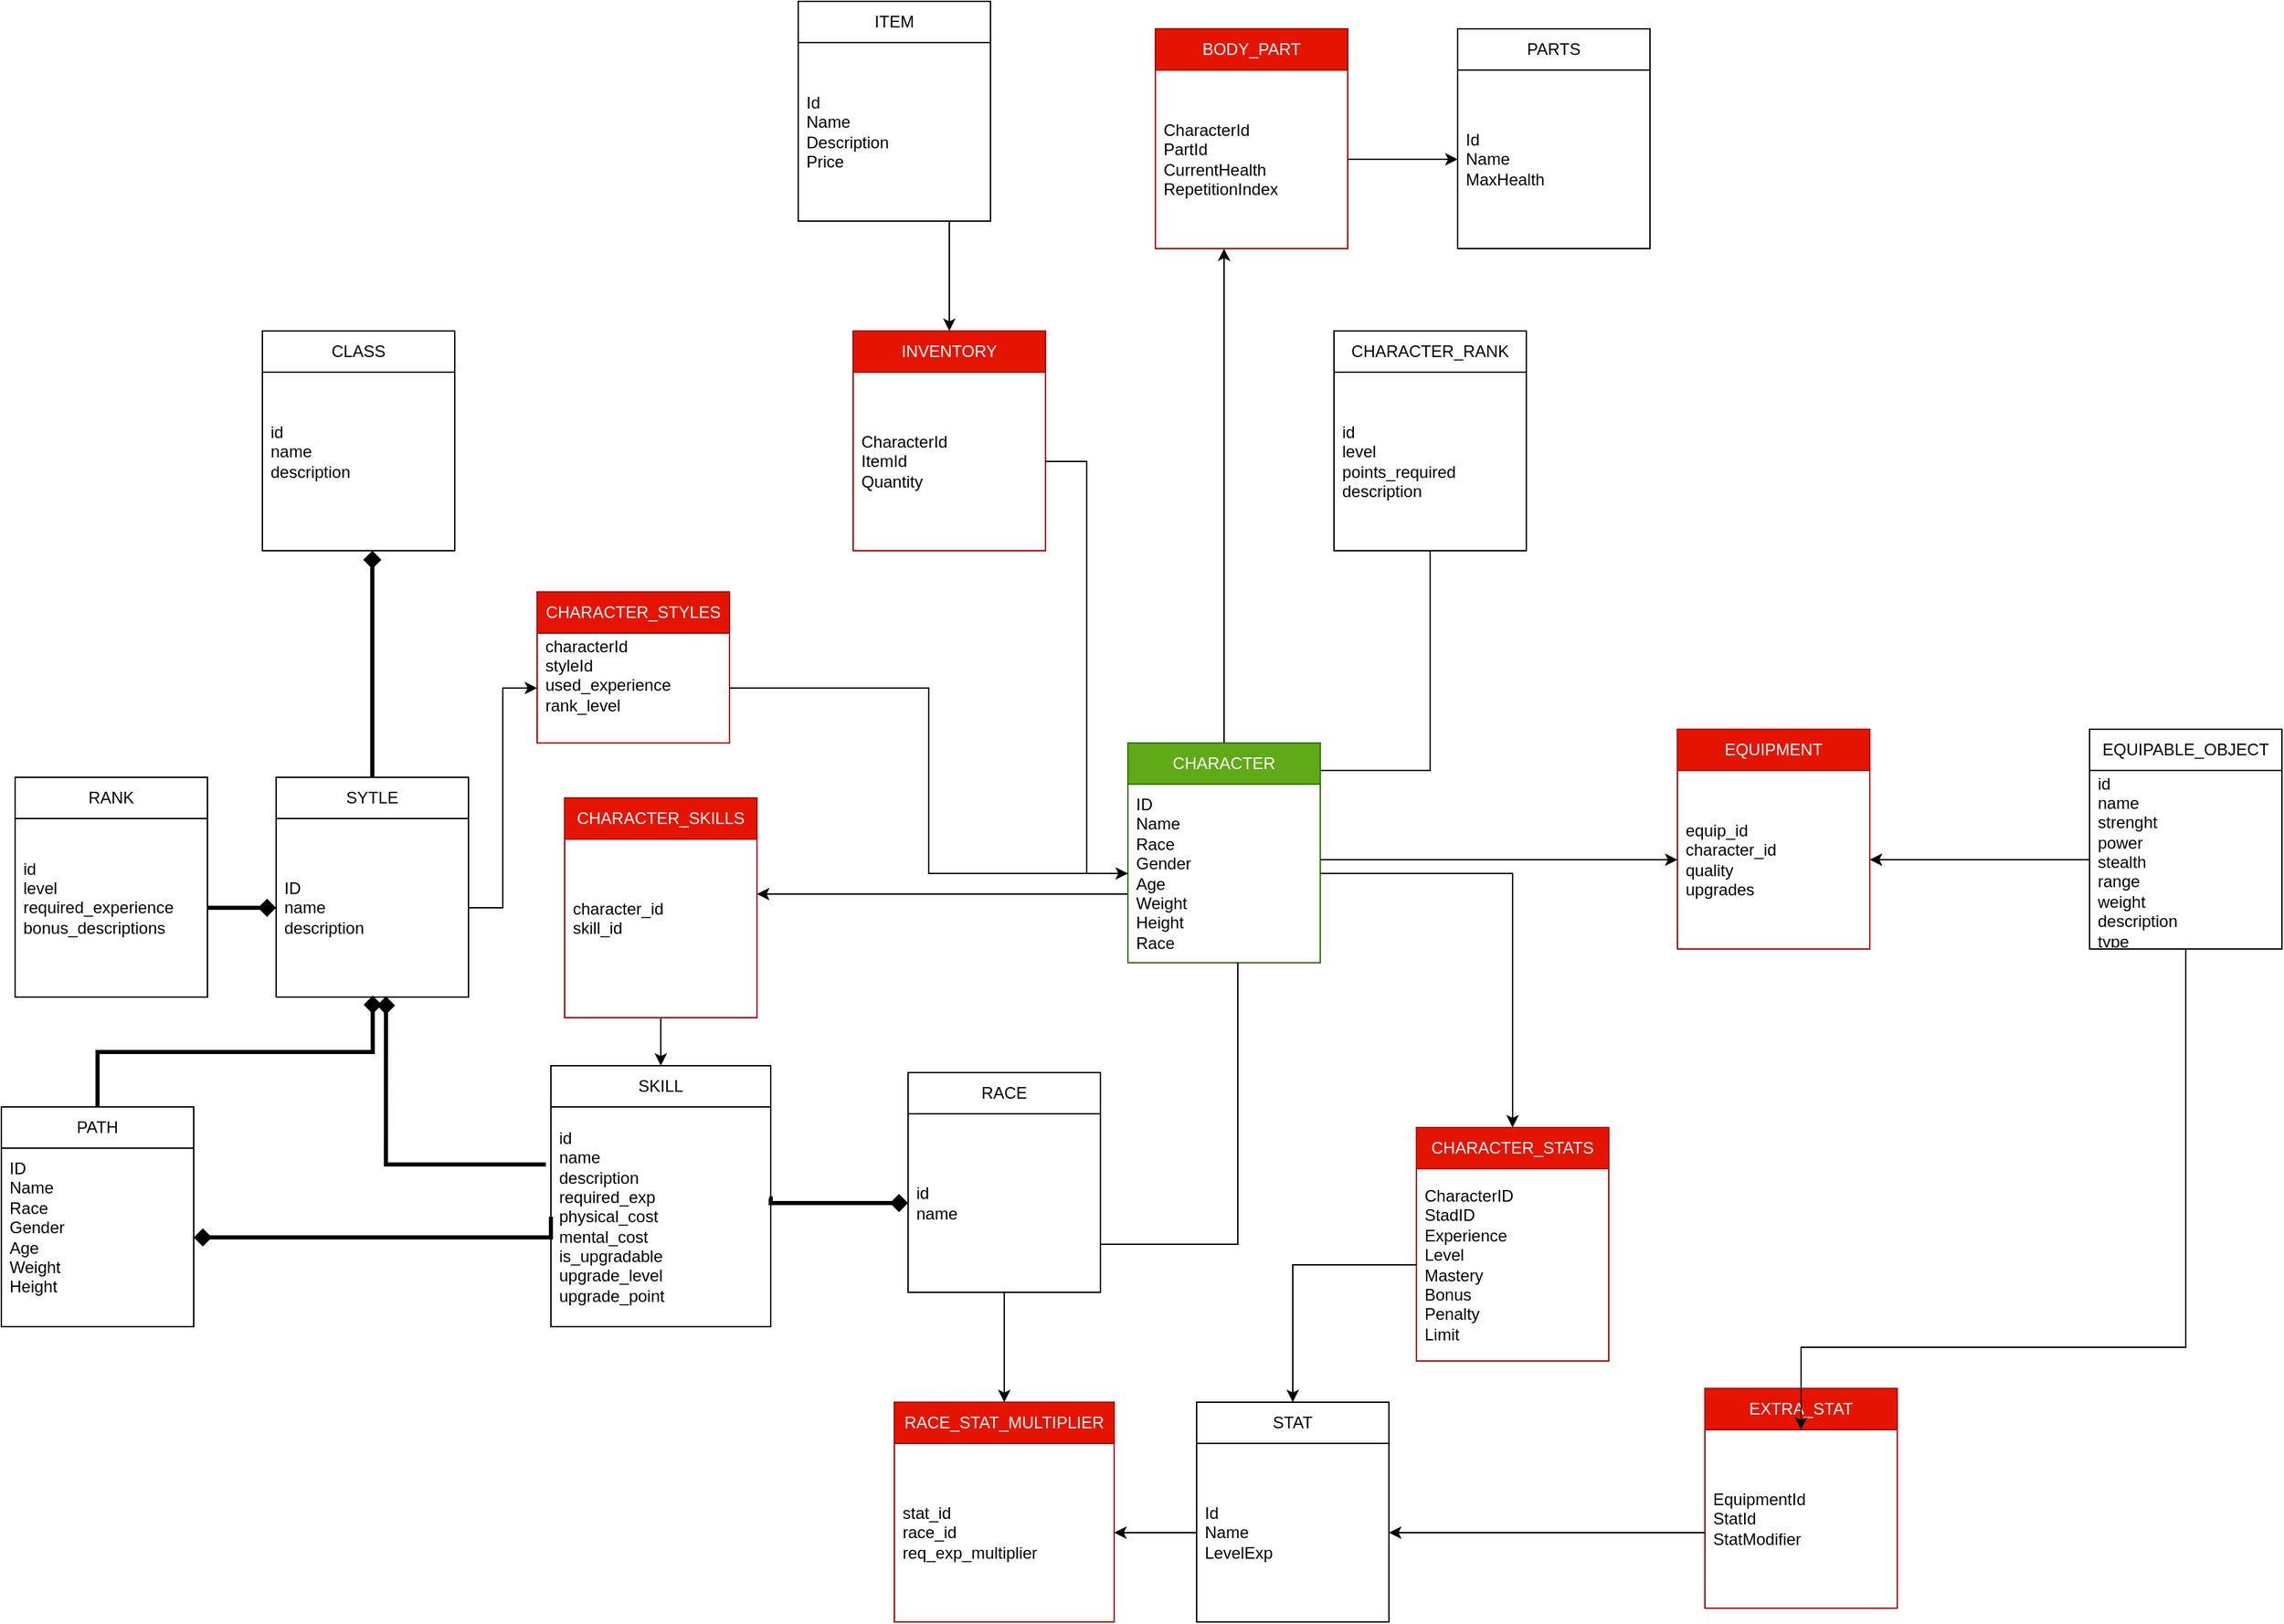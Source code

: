 <mxfile version="28.1.2">
  <diagram id="C5RBs43oDa-KdzZeNtuy" name="Page-1">
    <mxGraphModel dx="2222" dy="1973" grid="1" gridSize="10" guides="1" tooltips="1" connect="1" arrows="1" fold="1" page="1" pageScale="1" pageWidth="827" pageHeight="1169" math="0" shadow="0">
      <root>
        <mxCell id="WIyWlLk6GJQsqaUBKTNV-0" />
        <mxCell id="WIyWlLk6GJQsqaUBKTNV-1" parent="WIyWlLk6GJQsqaUBKTNV-0" />
        <mxCell id="pRz6s-s0hqJRsFS_L3yZ-18" style="edgeStyle=orthogonalEdgeStyle;rounded=0;orthogonalLoop=1;jettySize=auto;html=1;endArrow=none;endFill=0;" edge="1" parent="WIyWlLk6GJQsqaUBKTNV-1" source="yRHTukWS5kPvDP0bp7k_-1" target="yRHTukWS5kPvDP0bp7k_-49">
          <mxGeometry relative="1" as="geometry">
            <Array as="points">
              <mxPoint x="770" y="340" />
            </Array>
          </mxGeometry>
        </mxCell>
        <mxCell id="pRz6s-s0hqJRsFS_L3yZ-38" style="edgeStyle=orthogonalEdgeStyle;rounded=0;orthogonalLoop=1;jettySize=auto;html=1;" edge="1" parent="WIyWlLk6GJQsqaUBKTNV-1" source="yRHTukWS5kPvDP0bp7k_-1" target="pRz6s-s0hqJRsFS_L3yZ-37">
          <mxGeometry relative="1" as="geometry">
            <Array as="points">
              <mxPoint x="490" y="430" />
              <mxPoint x="490" y="430" />
            </Array>
          </mxGeometry>
        </mxCell>
        <mxCell id="yRHTukWS5kPvDP0bp7k_-1" value="CHARACTER" style="swimlane;fontStyle=0;childLayout=stackLayout;horizontal=1;startSize=30;horizontalStack=0;resizeParent=1;resizeParentMax=0;resizeLast=0;collapsible=1;marginBottom=0;whiteSpace=wrap;html=1;fillColor=#60a917;strokeColor=#2D7600;fontColor=#ffffff;" parent="WIyWlLk6GJQsqaUBKTNV-1" vertex="1">
          <mxGeometry x="550" y="320" width="140" height="160" as="geometry" />
        </mxCell>
        <mxCell id="yRHTukWS5kPvDP0bp7k_-2" value="ID&lt;br&gt;Name&lt;br&gt;&lt;div&gt;Race&lt;/div&gt;&lt;div&gt;Gender&lt;/div&gt;&lt;div&gt;Age&lt;/div&gt;&lt;div&gt;Weight&lt;/div&gt;&lt;div&gt;Height&lt;/div&gt;&lt;div&gt;Race&lt;/div&gt;" style="text;strokeColor=none;fillColor=none;align=left;verticalAlign=middle;spacingLeft=4;spacingRight=4;overflow=hidden;points=[[0,0.5],[1,0.5]];portConstraint=eastwest;rotatable=0;whiteSpace=wrap;html=1;" parent="yRHTukWS5kPvDP0bp7k_-1" vertex="1">
          <mxGeometry y="30" width="140" height="130" as="geometry" />
        </mxCell>
        <mxCell id="yRHTukWS5kPvDP0bp7k_-5" value="STAT" style="swimlane;fontStyle=0;childLayout=stackLayout;horizontal=1;startSize=30;horizontalStack=0;resizeParent=1;resizeParentMax=0;resizeLast=0;collapsible=1;marginBottom=0;whiteSpace=wrap;html=1;" parent="WIyWlLk6GJQsqaUBKTNV-1" vertex="1">
          <mxGeometry x="600" y="800" width="140" height="160" as="geometry" />
        </mxCell>
        <mxCell id="yRHTukWS5kPvDP0bp7k_-6" value="Id&lt;br&gt;Name&lt;div&gt;LevelExp&lt;/div&gt;" style="text;strokeColor=none;fillColor=none;align=left;verticalAlign=middle;spacingLeft=4;spacingRight=4;overflow=hidden;points=[[0,0.5],[1,0.5]];portConstraint=eastwest;rotatable=0;whiteSpace=wrap;html=1;" parent="yRHTukWS5kPvDP0bp7k_-5" vertex="1">
          <mxGeometry y="30" width="140" height="130" as="geometry" />
        </mxCell>
        <mxCell id="yRHTukWS5kPvDP0bp7k_-8" value="CHARACTER_STATS" style="swimlane;fontStyle=0;childLayout=stackLayout;horizontal=1;startSize=30;horizontalStack=0;resizeParent=1;resizeParentMax=0;resizeLast=0;collapsible=1;marginBottom=0;whiteSpace=wrap;html=1;fillColor=#e51400;fontColor=#ffffff;strokeColor=#B20000;" parent="WIyWlLk6GJQsqaUBKTNV-1" vertex="1">
          <mxGeometry x="760" y="600" width="140" height="170" as="geometry" />
        </mxCell>
        <mxCell id="yRHTukWS5kPvDP0bp7k_-9" value="CharacterID&lt;br&gt;StadID&lt;div&gt;Experience&lt;/div&gt;&lt;div&gt;Level&lt;/div&gt;&lt;div&gt;Mastery&lt;br&gt;Bonus&lt;br&gt;Penalty&lt;/div&gt;&lt;div&gt;Limit&lt;/div&gt;" style="text;strokeColor=none;fillColor=none;align=left;verticalAlign=middle;spacingLeft=4;spacingRight=4;overflow=hidden;points=[[0,0.5],[1,0.5]];portConstraint=eastwest;rotatable=0;whiteSpace=wrap;html=1;" parent="yRHTukWS5kPvDP0bp7k_-8" vertex="1">
          <mxGeometry y="30" width="140" height="140" as="geometry" />
        </mxCell>
        <mxCell id="yRHTukWS5kPvDP0bp7k_-21" value="ITEM" style="swimlane;fontStyle=0;childLayout=stackLayout;horizontal=1;startSize=30;horizontalStack=0;resizeParent=1;resizeParentMax=0;resizeLast=0;collapsible=1;marginBottom=0;whiteSpace=wrap;html=1;" parent="WIyWlLk6GJQsqaUBKTNV-1" vertex="1">
          <mxGeometry x="310" y="-220" width="140" height="160" as="geometry" />
        </mxCell>
        <mxCell id="yRHTukWS5kPvDP0bp7k_-22" value="&lt;div&gt;Id&lt;/div&gt;&lt;div&gt;Name&lt;/div&gt;&lt;div&gt;Description&lt;/div&gt;&lt;div&gt;Price&lt;/div&gt;" style="text;strokeColor=none;fillColor=none;align=left;verticalAlign=middle;spacingLeft=4;spacingRight=4;overflow=hidden;points=[[0,0.5],[1,0.5]];portConstraint=eastwest;rotatable=0;whiteSpace=wrap;html=1;" parent="yRHTukWS5kPvDP0bp7k_-21" vertex="1">
          <mxGeometry y="30" width="140" height="130" as="geometry" />
        </mxCell>
        <mxCell id="yRHTukWS5kPvDP0bp7k_-24" value="EQUIPMENT" style="swimlane;fontStyle=0;childLayout=stackLayout;horizontal=1;startSize=30;horizontalStack=0;resizeParent=1;resizeParentMax=0;resizeLast=0;collapsible=1;marginBottom=0;whiteSpace=wrap;html=1;fillColor=#e51400;fontColor=#ffffff;strokeColor=#B20000;" parent="WIyWlLk6GJQsqaUBKTNV-1" vertex="1">
          <mxGeometry x="950" y="310" width="140" height="160" as="geometry" />
        </mxCell>
        <mxCell id="yRHTukWS5kPvDP0bp7k_-25" value="&lt;div&gt;equip_id&lt;br&gt;character_id&lt;br&gt;quality&lt;br&gt;upgrades&lt;/div&gt;" style="text;strokeColor=none;fillColor=none;align=left;verticalAlign=middle;spacingLeft=4;spacingRight=4;overflow=hidden;points=[[0,0.5],[1,0.5]];portConstraint=eastwest;rotatable=0;whiteSpace=wrap;html=1;" parent="yRHTukWS5kPvDP0bp7k_-24" vertex="1">
          <mxGeometry y="30" width="140" height="130" as="geometry" />
        </mxCell>
        <mxCell id="yRHTukWS5kPvDP0bp7k_-26" value="INVENTORY" style="swimlane;fontStyle=0;childLayout=stackLayout;horizontal=1;startSize=30;horizontalStack=0;resizeParent=1;resizeParentMax=0;resizeLast=0;collapsible=1;marginBottom=0;whiteSpace=wrap;html=1;fillColor=#e51400;fontColor=#ffffff;strokeColor=#B20000;" parent="WIyWlLk6GJQsqaUBKTNV-1" vertex="1">
          <mxGeometry x="350" y="20" width="140" height="160" as="geometry" />
        </mxCell>
        <mxCell id="yRHTukWS5kPvDP0bp7k_-27" value="&lt;div&gt;CharacterId&lt;/div&gt;&lt;div&gt;ItemId&lt;/div&gt;&lt;div&gt;Quantity&lt;/div&gt;" style="text;strokeColor=none;fillColor=none;align=left;verticalAlign=middle;spacingLeft=4;spacingRight=4;overflow=hidden;points=[[0,0.5],[1,0.5]];portConstraint=eastwest;rotatable=0;whiteSpace=wrap;html=1;" parent="yRHTukWS5kPvDP0bp7k_-26" vertex="1">
          <mxGeometry y="30" width="140" height="130" as="geometry" />
        </mxCell>
        <mxCell id="yRHTukWS5kPvDP0bp7k_-33" value="BODY_PART" style="swimlane;fontStyle=0;childLayout=stackLayout;horizontal=1;startSize=30;horizontalStack=0;resizeParent=1;resizeParentMax=0;resizeLast=0;collapsible=1;marginBottom=0;whiteSpace=wrap;html=1;fillColor=#e51400;fontColor=#ffffff;strokeColor=#B20000;" parent="WIyWlLk6GJQsqaUBKTNV-1" vertex="1">
          <mxGeometry x="570" y="-200" width="140" height="160" as="geometry" />
        </mxCell>
        <mxCell id="yRHTukWS5kPvDP0bp7k_-34" value="&lt;div&gt;CharacterId&lt;/div&gt;&lt;div&gt;PartId&lt;/div&gt;&lt;div&gt;CurrentHealth&lt;br&gt;RepetitionIndex&lt;/div&gt;" style="text;strokeColor=none;fillColor=none;align=left;verticalAlign=middle;spacingLeft=4;spacingRight=4;overflow=hidden;points=[[0,0.5],[1,0.5]];portConstraint=eastwest;rotatable=0;whiteSpace=wrap;html=1;" parent="yRHTukWS5kPvDP0bp7k_-33" vertex="1">
          <mxGeometry y="30" width="140" height="130" as="geometry" />
        </mxCell>
        <mxCell id="yRHTukWS5kPvDP0bp7k_-39" value="EQUIPABLE_OBJECT" style="swimlane;fontStyle=0;childLayout=stackLayout;horizontal=1;startSize=30;horizontalStack=0;resizeParent=1;resizeParentMax=0;resizeLast=0;collapsible=1;marginBottom=0;whiteSpace=wrap;html=1;" parent="WIyWlLk6GJQsqaUBKTNV-1" vertex="1">
          <mxGeometry x="1250" y="310" width="140" height="160" as="geometry" />
        </mxCell>
        <mxCell id="yRHTukWS5kPvDP0bp7k_-40" value="&lt;div&gt;id&lt;br&gt;name&lt;br&gt;strenght&lt;br&gt;power&lt;br&gt;stealth&lt;br&gt;range&lt;br&gt;weight&lt;br&gt;description&lt;br&gt;type&lt;/div&gt;" style="text;strokeColor=none;fillColor=none;align=left;verticalAlign=middle;spacingLeft=4;spacingRight=4;overflow=hidden;points=[[0,0.5],[1,0.5]];portConstraint=eastwest;rotatable=0;whiteSpace=wrap;html=1;" parent="yRHTukWS5kPvDP0bp7k_-39" vertex="1">
          <mxGeometry y="30" width="140" height="130" as="geometry" />
        </mxCell>
        <mxCell id="yRHTukWS5kPvDP0bp7k_-45" value="SYTLE" style="swimlane;fontStyle=0;childLayout=stackLayout;horizontal=1;startSize=30;horizontalStack=0;resizeParent=1;resizeParentMax=0;resizeLast=0;collapsible=1;marginBottom=0;whiteSpace=wrap;html=1;" parent="WIyWlLk6GJQsqaUBKTNV-1" vertex="1">
          <mxGeometry x="-70" y="345" width="140" height="160" as="geometry" />
        </mxCell>
        <mxCell id="yRHTukWS5kPvDP0bp7k_-46" value="ID&lt;br&gt;name&lt;br&gt;description" style="text;strokeColor=none;fillColor=none;align=left;verticalAlign=middle;spacingLeft=4;spacingRight=4;overflow=hidden;points=[[0,0.5],[1,0.5]];portConstraint=eastwest;rotatable=0;whiteSpace=wrap;html=1;" parent="yRHTukWS5kPvDP0bp7k_-45" vertex="1">
          <mxGeometry y="30" width="140" height="130" as="geometry" />
        </mxCell>
        <mxCell id="yRHTukWS5kPvDP0bp7k_-47" value="CLASS" style="swimlane;fontStyle=0;childLayout=stackLayout;horizontal=1;startSize=30;horizontalStack=0;resizeParent=1;resizeParentMax=0;resizeLast=0;collapsible=1;marginBottom=0;whiteSpace=wrap;html=1;" parent="WIyWlLk6GJQsqaUBKTNV-1" vertex="1">
          <mxGeometry x="-80" y="20" width="140" height="160" as="geometry" />
        </mxCell>
        <mxCell id="yRHTukWS5kPvDP0bp7k_-48" value="&lt;div&gt;id&lt;br&gt;name&lt;br&gt;description&lt;/div&gt;&lt;div&gt;&lt;br&gt;&lt;/div&gt;" style="text;strokeColor=none;fillColor=none;align=left;verticalAlign=middle;spacingLeft=4;spacingRight=4;overflow=hidden;points=[[0,0.5],[1,0.5]];portConstraint=eastwest;rotatable=0;whiteSpace=wrap;html=1;" parent="yRHTukWS5kPvDP0bp7k_-47" vertex="1">
          <mxGeometry y="30" width="140" height="130" as="geometry" />
        </mxCell>
        <mxCell id="yRHTukWS5kPvDP0bp7k_-49" value="CHARACTER_RANK" style="swimlane;fontStyle=0;childLayout=stackLayout;horizontal=1;startSize=30;horizontalStack=0;resizeParent=1;resizeParentMax=0;resizeLast=0;collapsible=1;marginBottom=0;whiteSpace=wrap;html=1;" parent="WIyWlLk6GJQsqaUBKTNV-1" vertex="1">
          <mxGeometry x="700" y="20" width="140" height="160" as="geometry" />
        </mxCell>
        <mxCell id="yRHTukWS5kPvDP0bp7k_-50" value="&lt;div&gt;id&lt;br&gt;level&lt;br&gt;points_required&lt;br&gt;description&lt;/div&gt;" style="text;strokeColor=none;fillColor=none;align=left;verticalAlign=middle;spacingLeft=4;spacingRight=4;overflow=hidden;points=[[0,0.5],[1,0.5]];portConstraint=eastwest;rotatable=0;whiteSpace=wrap;html=1;" parent="yRHTukWS5kPvDP0bp7k_-49" vertex="1">
          <mxGeometry y="30" width="140" height="130" as="geometry" />
        </mxCell>
        <mxCell id="yRHTukWS5kPvDP0bp7k_-53" value="SKILL" style="swimlane;fontStyle=0;childLayout=stackLayout;horizontal=1;startSize=30;horizontalStack=0;resizeParent=1;resizeParentMax=0;resizeLast=0;collapsible=1;marginBottom=0;whiteSpace=wrap;html=1;" parent="WIyWlLk6GJQsqaUBKTNV-1" vertex="1">
          <mxGeometry x="130" y="555" width="160" height="190" as="geometry" />
        </mxCell>
        <mxCell id="yRHTukWS5kPvDP0bp7k_-54" value="&lt;div&gt;id&lt;br&gt;name&lt;br&gt;description&lt;br&gt;required_exp&lt;br&gt;physical_cost&lt;br&gt;mental_cost&lt;br&gt;is_upgradable&lt;br&gt;upgrade_level&lt;br&gt;upgrade_point&lt;/div&gt;" style="text;strokeColor=none;fillColor=none;align=left;verticalAlign=middle;spacingLeft=4;spacingRight=4;overflow=hidden;points=[[0,0.5],[1,0.5]];portConstraint=eastwest;rotatable=0;whiteSpace=wrap;html=1;" parent="yRHTukWS5kPvDP0bp7k_-53" vertex="1">
          <mxGeometry y="30" width="160" height="160" as="geometry" />
        </mxCell>
        <mxCell id="bwXpTgGX0ksgG3eH8Lzq-3" value="PARTS" style="swimlane;fontStyle=0;childLayout=stackLayout;horizontal=1;startSize=30;horizontalStack=0;resizeParent=1;resizeParentMax=0;resizeLast=0;collapsible=1;marginBottom=0;whiteSpace=wrap;html=1;" parent="WIyWlLk6GJQsqaUBKTNV-1" vertex="1">
          <mxGeometry x="790" y="-200" width="140" height="160" as="geometry" />
        </mxCell>
        <mxCell id="bwXpTgGX0ksgG3eH8Lzq-4" value="Id&lt;br&gt;Name&lt;br&gt;MaxHealth" style="text;strokeColor=none;fillColor=none;align=left;verticalAlign=middle;spacingLeft=4;spacingRight=4;overflow=hidden;points=[[0,0.5],[1,0.5]];portConstraint=eastwest;rotatable=0;whiteSpace=wrap;html=1;" parent="bwXpTgGX0ksgG3eH8Lzq-3" vertex="1">
          <mxGeometry y="30" width="140" height="130" as="geometry" />
        </mxCell>
        <mxCell id="CEfp5S79hrcH4w41YSzi-4" style="edgeStyle=orthogonalEdgeStyle;rounded=0;orthogonalLoop=1;jettySize=auto;html=1;" parent="WIyWlLk6GJQsqaUBKTNV-1" source="yRHTukWS5kPvDP0bp7k_-40" target="yRHTukWS5kPvDP0bp7k_-25" edge="1">
          <mxGeometry relative="1" as="geometry" />
        </mxCell>
        <mxCell id="CEfp5S79hrcH4w41YSzi-6" style="edgeStyle=orthogonalEdgeStyle;rounded=0;orthogonalLoop=1;jettySize=auto;html=1;" parent="WIyWlLk6GJQsqaUBKTNV-1" source="yRHTukWS5kPvDP0bp7k_-27" target="yRHTukWS5kPvDP0bp7k_-2" edge="1">
          <mxGeometry relative="1" as="geometry" />
        </mxCell>
        <mxCell id="CEfp5S79hrcH4w41YSzi-11" value="EXTRA_STAT" style="swimlane;fontStyle=0;childLayout=stackLayout;horizontal=1;startSize=30;horizontalStack=0;resizeParent=1;resizeParentMax=0;resizeLast=0;collapsible=1;marginBottom=0;whiteSpace=wrap;html=1;fillColor=#e51400;fontColor=#ffffff;strokeColor=#B20000;" parent="WIyWlLk6GJQsqaUBKTNV-1" vertex="1">
          <mxGeometry x="970" y="790" width="140" height="160" as="geometry" />
        </mxCell>
        <mxCell id="CEfp5S79hrcH4w41YSzi-12" value="&lt;div&gt;EquipmentId&lt;/div&gt;&lt;div&gt;StatId&lt;/div&gt;&lt;div&gt;StatModifier&lt;/div&gt;" style="text;strokeColor=none;fillColor=none;align=left;verticalAlign=middle;spacingLeft=4;spacingRight=4;overflow=hidden;points=[[0,0.5],[1,0.5]];portConstraint=eastwest;rotatable=0;whiteSpace=wrap;html=1;" parent="CEfp5S79hrcH4w41YSzi-11" vertex="1">
          <mxGeometry y="30" width="140" height="130" as="geometry" />
        </mxCell>
        <mxCell id="pRz6s-s0hqJRsFS_L3yZ-0" value="PATH" style="swimlane;fontStyle=0;childLayout=stackLayout;horizontal=1;startSize=30;horizontalStack=0;resizeParent=1;resizeParentMax=0;resizeLast=0;collapsible=1;marginBottom=0;whiteSpace=wrap;html=1;" vertex="1" parent="WIyWlLk6GJQsqaUBKTNV-1">
          <mxGeometry x="-270" y="585" width="140" height="160" as="geometry" />
        </mxCell>
        <mxCell id="pRz6s-s0hqJRsFS_L3yZ-1" value="ID&lt;br&gt;Name&lt;br&gt;&lt;div&gt;Race&lt;/div&gt;&lt;div&gt;Gender&lt;/div&gt;&lt;div&gt;Age&lt;/div&gt;&lt;div&gt;Weight&lt;/div&gt;&lt;div&gt;Height&lt;/div&gt;&lt;div&gt;&lt;br&gt;&lt;/div&gt;" style="text;strokeColor=none;fillColor=none;align=left;verticalAlign=middle;spacingLeft=4;spacingRight=4;overflow=hidden;points=[[0,0.5],[1,0.5]];portConstraint=eastwest;rotatable=0;whiteSpace=wrap;html=1;" vertex="1" parent="pRz6s-s0hqJRsFS_L3yZ-0">
          <mxGeometry y="30" width="140" height="130" as="geometry" />
        </mxCell>
        <mxCell id="pRz6s-s0hqJRsFS_L3yZ-8" value="CHARACTER_STYLES" style="swimlane;fontStyle=0;childLayout=stackLayout;horizontal=1;startSize=30;horizontalStack=0;resizeParent=1;resizeParentMax=0;resizeLast=0;collapsible=1;marginBottom=0;whiteSpace=wrap;html=1;fillColor=#e51400;fontColor=#ffffff;strokeColor=#B20000;" vertex="1" parent="WIyWlLk6GJQsqaUBKTNV-1">
          <mxGeometry x="120" y="210" width="140" height="110" as="geometry" />
        </mxCell>
        <mxCell id="pRz6s-s0hqJRsFS_L3yZ-9" value="characterId&lt;br&gt;styleId&lt;br&gt;&lt;div&gt;used_experience&lt;br&gt;rank_level&lt;/div&gt;&lt;div&gt;&lt;br&gt;&lt;br&gt;&lt;div&gt;&lt;br&gt;&lt;/div&gt;&lt;/div&gt;" style="text;strokeColor=none;fillColor=none;align=left;verticalAlign=middle;spacingLeft=4;spacingRight=4;overflow=hidden;points=[[0,0.5],[1,0.5]];portConstraint=eastwest;rotatable=0;whiteSpace=wrap;html=1;" vertex="1" parent="pRz6s-s0hqJRsFS_L3yZ-8">
          <mxGeometry y="30" width="140" height="80" as="geometry" />
        </mxCell>
        <mxCell id="pRz6s-s0hqJRsFS_L3yZ-11" style="edgeStyle=orthogonalEdgeStyle;rounded=0;orthogonalLoop=1;jettySize=auto;html=1;startArrow=diamond;startFill=1;endArrow=none;endFill=0;strokeWidth=3;" edge="1" parent="WIyWlLk6GJQsqaUBKTNV-1" source="yRHTukWS5kPvDP0bp7k_-48" target="yRHTukWS5kPvDP0bp7k_-45">
          <mxGeometry relative="1" as="geometry">
            <Array as="points">
              <mxPoint y="320" />
              <mxPoint y="320" />
            </Array>
          </mxGeometry>
        </mxCell>
        <mxCell id="pRz6s-s0hqJRsFS_L3yZ-13" value="RANK" style="swimlane;fontStyle=0;childLayout=stackLayout;horizontal=1;startSize=30;horizontalStack=0;resizeParent=1;resizeParentMax=0;resizeLast=0;collapsible=1;marginBottom=0;whiteSpace=wrap;html=1;" vertex="1" parent="WIyWlLk6GJQsqaUBKTNV-1">
          <mxGeometry x="-260" y="345" width="140" height="160" as="geometry" />
        </mxCell>
        <mxCell id="pRz6s-s0hqJRsFS_L3yZ-14" value="id&lt;br&gt;level&lt;br&gt;required_experience&lt;br&gt;bonus_descriptions&lt;div&gt;&lt;br/&gt;&lt;/div&gt;" style="text;strokeColor=none;fillColor=none;align=left;verticalAlign=middle;spacingLeft=4;spacingRight=4;overflow=hidden;points=[[0,0.5],[1,0.5]];portConstraint=eastwest;rotatable=0;whiteSpace=wrap;html=1;" vertex="1" parent="pRz6s-s0hqJRsFS_L3yZ-13">
          <mxGeometry y="30" width="140" height="130" as="geometry" />
        </mxCell>
        <mxCell id="pRz6s-s0hqJRsFS_L3yZ-15" style="edgeStyle=orthogonalEdgeStyle;rounded=0;orthogonalLoop=1;jettySize=auto;html=1;entryX=1;entryY=0.5;entryDx=0;entryDy=0;endArrow=none;endFill=0;" edge="1" parent="WIyWlLk6GJQsqaUBKTNV-1" source="yRHTukWS5kPvDP0bp7k_-2" target="pRz6s-s0hqJRsFS_L3yZ-9">
          <mxGeometry relative="1" as="geometry" />
        </mxCell>
        <mxCell id="pRz6s-s0hqJRsFS_L3yZ-16" style="edgeStyle=orthogonalEdgeStyle;rounded=0;orthogonalLoop=1;jettySize=auto;html=1;entryX=0;entryY=0.5;entryDx=0;entryDy=0;endArrow=diamond;endFill=1;strokeWidth=3;" edge="1" parent="WIyWlLk6GJQsqaUBKTNV-1" source="pRz6s-s0hqJRsFS_L3yZ-13" target="yRHTukWS5kPvDP0bp7k_-46">
          <mxGeometry relative="1" as="geometry">
            <Array as="points">
              <mxPoint x="-110" y="440" />
              <mxPoint x="-110" y="440" />
            </Array>
          </mxGeometry>
        </mxCell>
        <mxCell id="pRz6s-s0hqJRsFS_L3yZ-19" style="edgeStyle=orthogonalEdgeStyle;rounded=0;orthogonalLoop=1;jettySize=auto;html=1;entryX=0.357;entryY=1;entryDx=0;entryDy=0;entryPerimeter=0;" edge="1" parent="WIyWlLk6GJQsqaUBKTNV-1" source="yRHTukWS5kPvDP0bp7k_-1" target="yRHTukWS5kPvDP0bp7k_-34">
          <mxGeometry relative="1" as="geometry" />
        </mxCell>
        <mxCell id="pRz6s-s0hqJRsFS_L3yZ-20" style="edgeStyle=orthogonalEdgeStyle;rounded=0;orthogonalLoop=1;jettySize=auto;html=1;entryX=0;entryY=0.5;entryDx=0;entryDy=0;" edge="1" parent="WIyWlLk6GJQsqaUBKTNV-1" source="yRHTukWS5kPvDP0bp7k_-34" target="bwXpTgGX0ksgG3eH8Lzq-4">
          <mxGeometry relative="1" as="geometry" />
        </mxCell>
        <mxCell id="pRz6s-s0hqJRsFS_L3yZ-22" style="edgeStyle=orthogonalEdgeStyle;rounded=0;orthogonalLoop=1;jettySize=auto;html=1;entryX=0.502;entryY=0.992;entryDx=0;entryDy=0;entryPerimeter=0;endArrow=diamond;endFill=1;strokeWidth=3;" edge="1" parent="WIyWlLk6GJQsqaUBKTNV-1" source="pRz6s-s0hqJRsFS_L3yZ-0" target="yRHTukWS5kPvDP0bp7k_-46">
          <mxGeometry relative="1" as="geometry" />
        </mxCell>
        <mxCell id="pRz6s-s0hqJRsFS_L3yZ-23" style="edgeStyle=orthogonalEdgeStyle;rounded=0;orthogonalLoop=1;jettySize=auto;html=1;" edge="1" parent="WIyWlLk6GJQsqaUBKTNV-1" source="yRHTukWS5kPvDP0bp7k_-9" target="yRHTukWS5kPvDP0bp7k_-5">
          <mxGeometry relative="1" as="geometry" />
        </mxCell>
        <mxCell id="pRz6s-s0hqJRsFS_L3yZ-24" style="edgeStyle=orthogonalEdgeStyle;rounded=0;orthogonalLoop=1;jettySize=auto;html=1;" edge="1" parent="WIyWlLk6GJQsqaUBKTNV-1" source="yRHTukWS5kPvDP0bp7k_-2" target="yRHTukWS5kPvDP0bp7k_-25">
          <mxGeometry relative="1" as="geometry">
            <Array as="points">
              <mxPoint x="760" y="405" />
              <mxPoint x="760" y="405" />
            </Array>
          </mxGeometry>
        </mxCell>
        <mxCell id="pRz6s-s0hqJRsFS_L3yZ-25" style="edgeStyle=orthogonalEdgeStyle;rounded=0;orthogonalLoop=1;jettySize=auto;html=1;entryX=0.5;entryY=0;entryDx=0;entryDy=0;" edge="1" parent="WIyWlLk6GJQsqaUBKTNV-1" source="yRHTukWS5kPvDP0bp7k_-2" target="yRHTukWS5kPvDP0bp7k_-8">
          <mxGeometry relative="1" as="geometry" />
        </mxCell>
        <mxCell id="pRz6s-s0hqJRsFS_L3yZ-26" style="edgeStyle=orthogonalEdgeStyle;rounded=0;orthogonalLoop=1;jettySize=auto;html=1;" edge="1" parent="WIyWlLk6GJQsqaUBKTNV-1" source="yRHTukWS5kPvDP0bp7k_-40" target="CEfp5S79hrcH4w41YSzi-12">
          <mxGeometry relative="1" as="geometry">
            <Array as="points">
              <mxPoint x="1320" y="760" />
            </Array>
          </mxGeometry>
        </mxCell>
        <mxCell id="pRz6s-s0hqJRsFS_L3yZ-27" style="edgeStyle=orthogonalEdgeStyle;rounded=0;orthogonalLoop=1;jettySize=auto;html=1;" edge="1" parent="WIyWlLk6GJQsqaUBKTNV-1" source="CEfp5S79hrcH4w41YSzi-12" target="yRHTukWS5kPvDP0bp7k_-6">
          <mxGeometry relative="1" as="geometry">
            <Array as="points">
              <mxPoint x="910" y="895" />
              <mxPoint x="910" y="895" />
            </Array>
          </mxGeometry>
        </mxCell>
        <mxCell id="pRz6s-s0hqJRsFS_L3yZ-28" value="RACE" style="swimlane;fontStyle=0;childLayout=stackLayout;horizontal=1;startSize=30;horizontalStack=0;resizeParent=1;resizeParentMax=0;resizeLast=0;collapsible=1;marginBottom=0;whiteSpace=wrap;html=1;" vertex="1" parent="WIyWlLk6GJQsqaUBKTNV-1">
          <mxGeometry x="390" y="560" width="140" height="160" as="geometry" />
        </mxCell>
        <mxCell id="pRz6s-s0hqJRsFS_L3yZ-29" value="id&lt;br&gt;name" style="text;strokeColor=none;fillColor=none;align=left;verticalAlign=middle;spacingLeft=4;spacingRight=4;overflow=hidden;points=[[0,0.5],[1,0.5]];portConstraint=eastwest;rotatable=0;whiteSpace=wrap;html=1;" vertex="1" parent="pRz6s-s0hqJRsFS_L3yZ-28">
          <mxGeometry y="30" width="140" height="130" as="geometry" />
        </mxCell>
        <mxCell id="pRz6s-s0hqJRsFS_L3yZ-30" style="edgeStyle=orthogonalEdgeStyle;rounded=0;orthogonalLoop=1;jettySize=auto;html=1;endArrow=none;endFill=0;" edge="1" parent="WIyWlLk6GJQsqaUBKTNV-1" source="yRHTukWS5kPvDP0bp7k_-2" target="pRz6s-s0hqJRsFS_L3yZ-28">
          <mxGeometry relative="1" as="geometry">
            <Array as="points">
              <mxPoint x="630" y="685" />
            </Array>
          </mxGeometry>
        </mxCell>
        <mxCell id="pRz6s-s0hqJRsFS_L3yZ-31" value="RACE_STAT_MULTIPLIER" style="swimlane;fontStyle=0;childLayout=stackLayout;horizontal=1;startSize=30;horizontalStack=0;resizeParent=1;resizeParentMax=0;resizeLast=0;collapsible=1;marginBottom=0;whiteSpace=wrap;html=1;fillColor=#e51400;fontColor=#ffffff;strokeColor=#B20000;" vertex="1" parent="WIyWlLk6GJQsqaUBKTNV-1">
          <mxGeometry x="380" y="800" width="160" height="160" as="geometry" />
        </mxCell>
        <mxCell id="pRz6s-s0hqJRsFS_L3yZ-32" value="stat_id&lt;br&gt;race_id&lt;br&gt;req_exp_multiplier" style="text;strokeColor=none;fillColor=none;align=left;verticalAlign=middle;spacingLeft=4;spacingRight=4;overflow=hidden;points=[[0,0.5],[1,0.5]];portConstraint=eastwest;rotatable=0;whiteSpace=wrap;html=1;" vertex="1" parent="pRz6s-s0hqJRsFS_L3yZ-31">
          <mxGeometry y="30" width="160" height="130" as="geometry" />
        </mxCell>
        <mxCell id="pRz6s-s0hqJRsFS_L3yZ-33" style="edgeStyle=orthogonalEdgeStyle;rounded=0;orthogonalLoop=1;jettySize=auto;html=1;entryX=0.5;entryY=0;entryDx=0;entryDy=0;" edge="1" parent="WIyWlLk6GJQsqaUBKTNV-1" source="pRz6s-s0hqJRsFS_L3yZ-29" target="pRz6s-s0hqJRsFS_L3yZ-31">
          <mxGeometry relative="1" as="geometry">
            <Array as="points">
              <mxPoint x="460" y="770" />
              <mxPoint x="460" y="770" />
            </Array>
          </mxGeometry>
        </mxCell>
        <mxCell id="pRz6s-s0hqJRsFS_L3yZ-34" style="edgeStyle=orthogonalEdgeStyle;rounded=0;orthogonalLoop=1;jettySize=auto;html=1;entryX=1;entryY=0.5;entryDx=0;entryDy=0;" edge="1" parent="WIyWlLk6GJQsqaUBKTNV-1" source="yRHTukWS5kPvDP0bp7k_-6" target="pRz6s-s0hqJRsFS_L3yZ-32">
          <mxGeometry relative="1" as="geometry" />
        </mxCell>
        <mxCell id="pRz6s-s0hqJRsFS_L3yZ-35" style="edgeStyle=orthogonalEdgeStyle;rounded=0;orthogonalLoop=1;jettySize=auto;html=1;" edge="1" parent="WIyWlLk6GJQsqaUBKTNV-1" source="yRHTukWS5kPvDP0bp7k_-46" target="pRz6s-s0hqJRsFS_L3yZ-9">
          <mxGeometry relative="1" as="geometry" />
        </mxCell>
        <mxCell id="pRz6s-s0hqJRsFS_L3yZ-41" style="edgeStyle=orthogonalEdgeStyle;rounded=0;orthogonalLoop=1;jettySize=auto;html=1;" edge="1" parent="WIyWlLk6GJQsqaUBKTNV-1" source="pRz6s-s0hqJRsFS_L3yZ-36" target="yRHTukWS5kPvDP0bp7k_-53">
          <mxGeometry relative="1" as="geometry" />
        </mxCell>
        <mxCell id="pRz6s-s0hqJRsFS_L3yZ-36" value="CHARACTER_SKILLS" style="swimlane;fontStyle=0;childLayout=stackLayout;horizontal=1;startSize=30;horizontalStack=0;resizeParent=1;resizeParentMax=0;resizeLast=0;collapsible=1;marginBottom=0;whiteSpace=wrap;html=1;fillColor=#e51400;fontColor=#ffffff;strokeColor=#B20000;" vertex="1" parent="WIyWlLk6GJQsqaUBKTNV-1">
          <mxGeometry x="140" y="360" width="140" height="160" as="geometry" />
        </mxCell>
        <mxCell id="pRz6s-s0hqJRsFS_L3yZ-37" value="character_id&lt;br&gt;skill_id&lt;div&gt;&lt;br/&gt;&lt;/div&gt;" style="text;strokeColor=none;fillColor=none;align=left;verticalAlign=middle;spacingLeft=4;spacingRight=4;overflow=hidden;points=[[0,0.5],[1,0.5]];portConstraint=eastwest;rotatable=0;whiteSpace=wrap;html=1;" vertex="1" parent="pRz6s-s0hqJRsFS_L3yZ-36">
          <mxGeometry y="30" width="140" height="130" as="geometry" />
        </mxCell>
        <mxCell id="pRz6s-s0hqJRsFS_L3yZ-40" style="edgeStyle=orthogonalEdgeStyle;rounded=0;orthogonalLoop=1;jettySize=auto;html=1;entryX=0.5;entryY=0;entryDx=0;entryDy=0;" edge="1" parent="WIyWlLk6GJQsqaUBKTNV-1" source="yRHTukWS5kPvDP0bp7k_-22" target="yRHTukWS5kPvDP0bp7k_-26">
          <mxGeometry relative="1" as="geometry">
            <Array as="points">
              <mxPoint x="420" y="-80" />
              <mxPoint x="420" y="-80" />
            </Array>
          </mxGeometry>
        </mxCell>
        <mxCell id="pRz6s-s0hqJRsFS_L3yZ-42" style="edgeStyle=orthogonalEdgeStyle;rounded=0;orthogonalLoop=1;jettySize=auto;html=1;entryX=0.571;entryY=0.996;entryDx=0;entryDy=0;entryPerimeter=0;endArrow=diamond;endFill=1;strokeWidth=3;exitX=-0.023;exitY=0.262;exitDx=0;exitDy=0;exitPerimeter=0;" edge="1" parent="WIyWlLk6GJQsqaUBKTNV-1" source="yRHTukWS5kPvDP0bp7k_-54" target="yRHTukWS5kPvDP0bp7k_-46">
          <mxGeometry relative="1" as="geometry">
            <mxPoint y="611" as="sourcePoint" />
            <mxPoint x="200" y="530" as="targetPoint" />
          </mxGeometry>
        </mxCell>
        <mxCell id="pRz6s-s0hqJRsFS_L3yZ-43" style="edgeStyle=orthogonalEdgeStyle;rounded=0;orthogonalLoop=1;jettySize=auto;html=1;endArrow=diamond;endFill=1;strokeWidth=3;entryX=1;entryY=0.5;entryDx=0;entryDy=0;exitX=0;exitY=0.5;exitDx=0;exitDy=0;" edge="1" parent="WIyWlLk6GJQsqaUBKTNV-1" source="yRHTukWS5kPvDP0bp7k_-54" target="pRz6s-s0hqJRsFS_L3yZ-1">
          <mxGeometry relative="1" as="geometry">
            <mxPoint x="149" y="800" as="sourcePoint" />
            <mxPoint x="-31" y="765" as="targetPoint" />
            <Array as="points">
              <mxPoint x="130" y="680" />
            </Array>
          </mxGeometry>
        </mxCell>
        <mxCell id="pRz6s-s0hqJRsFS_L3yZ-44" style="edgeStyle=orthogonalEdgeStyle;rounded=0;orthogonalLoop=1;jettySize=auto;html=1;endArrow=diamond;endFill=1;strokeWidth=3;entryX=0;entryY=0.5;entryDx=0;entryDy=0;exitX=0.993;exitY=0.417;exitDx=0;exitDy=0;exitPerimeter=0;" edge="1" parent="WIyWlLk6GJQsqaUBKTNV-1" source="yRHTukWS5kPvDP0bp7k_-54" target="pRz6s-s0hqJRsFS_L3yZ-29">
          <mxGeometry relative="1" as="geometry">
            <mxPoint x="330" y="865" as="sourcePoint" />
            <mxPoint x="-40" y="865" as="targetPoint" />
            <Array as="points">
              <mxPoint x="290" y="652" />
              <mxPoint x="290" y="655" />
            </Array>
          </mxGeometry>
        </mxCell>
      </root>
    </mxGraphModel>
  </diagram>
</mxfile>
